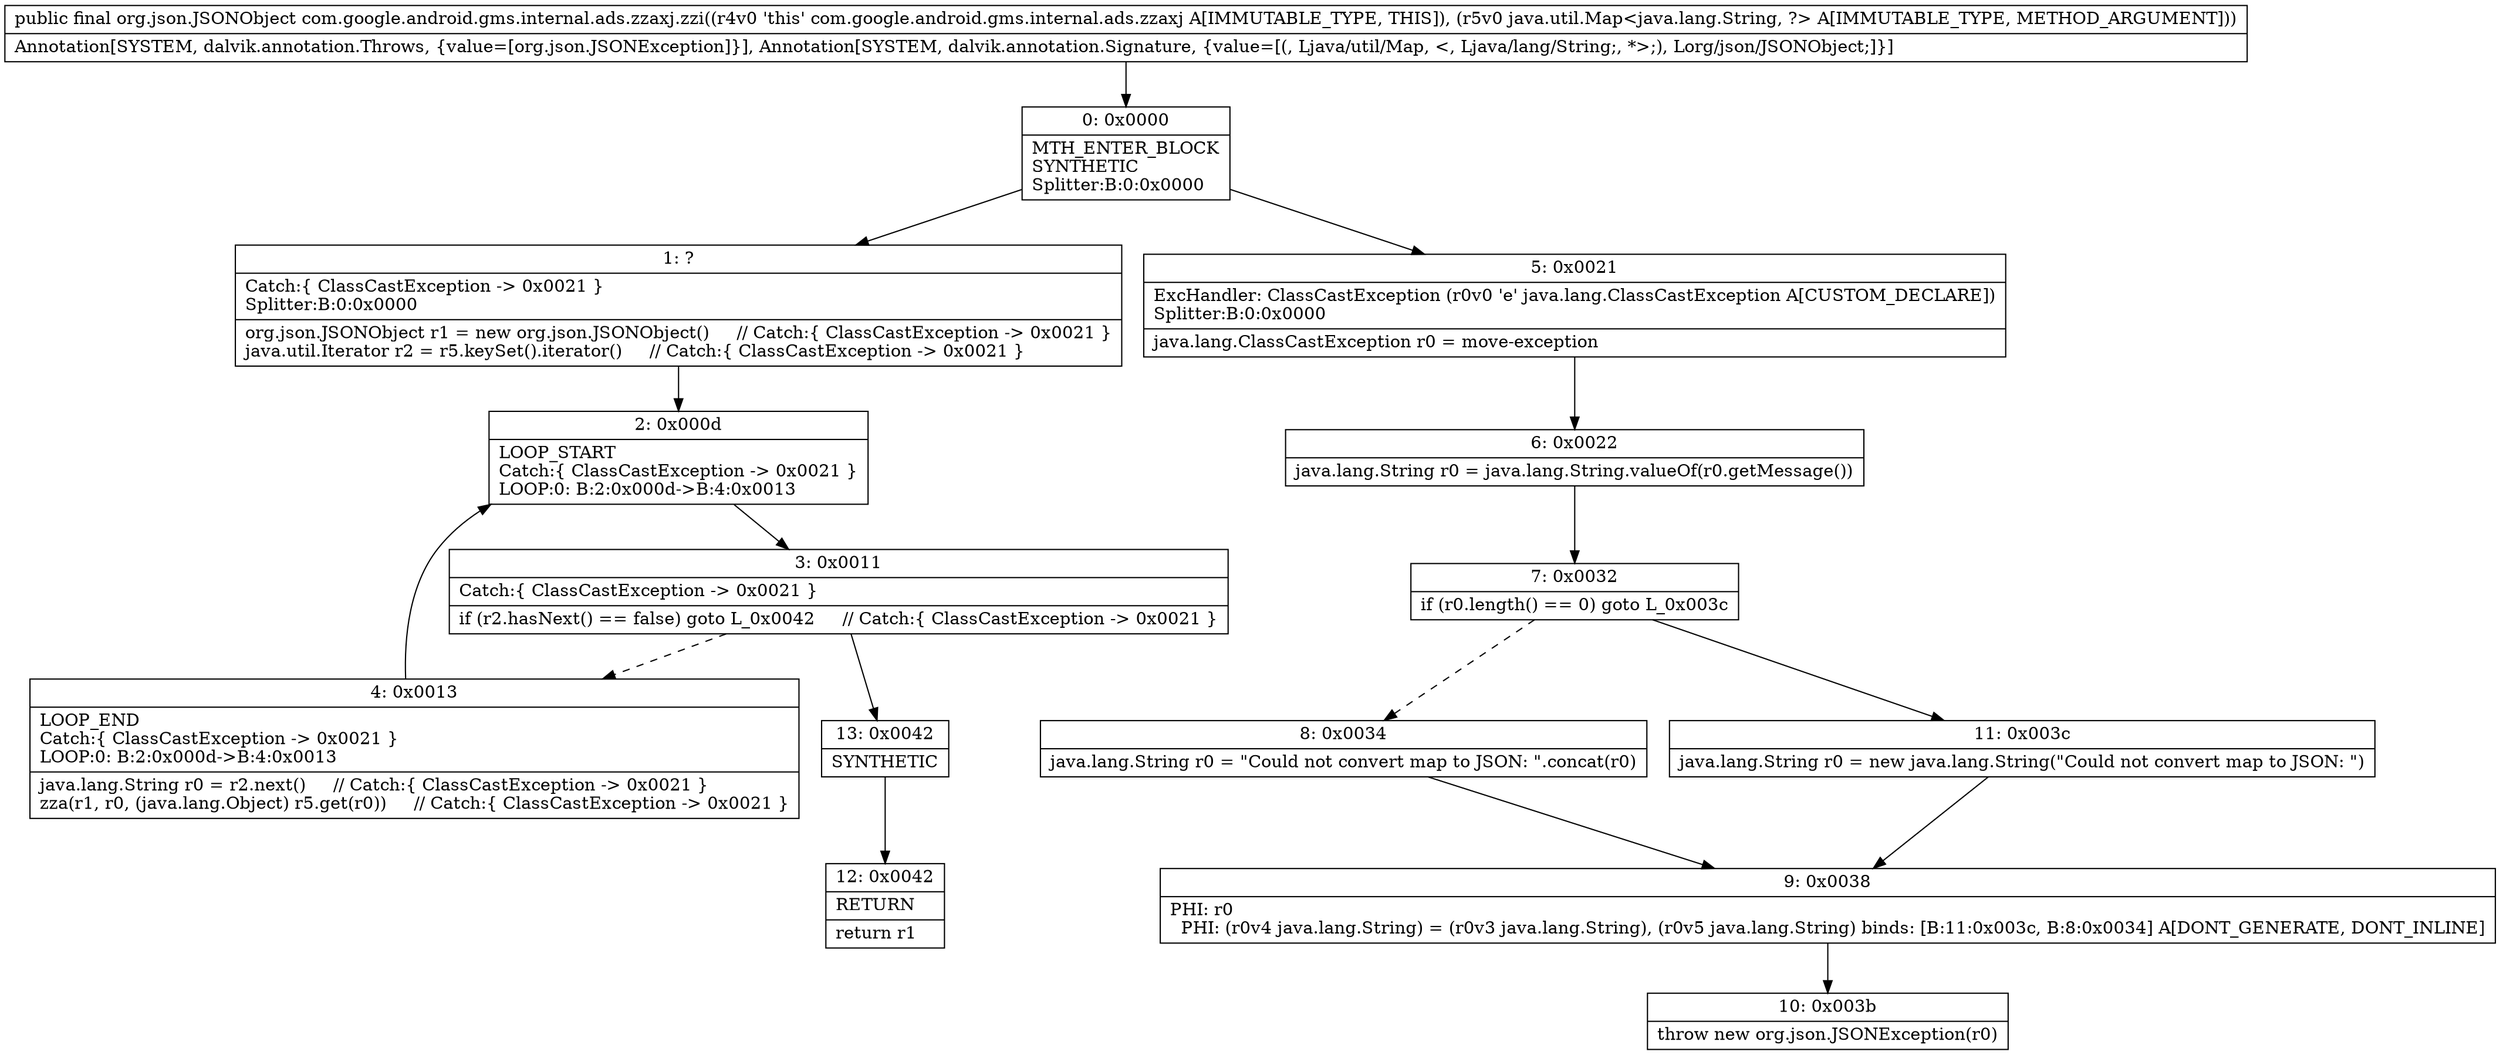 digraph "CFG forcom.google.android.gms.internal.ads.zzaxj.zzi(Ljava\/util\/Map;)Lorg\/json\/JSONObject;" {
Node_0 [shape=record,label="{0\:\ 0x0000|MTH_ENTER_BLOCK\lSYNTHETIC\lSplitter:B:0:0x0000\l}"];
Node_1 [shape=record,label="{1\:\ ?|Catch:\{ ClassCastException \-\> 0x0021 \}\lSplitter:B:0:0x0000\l|org.json.JSONObject r1 = new org.json.JSONObject()     \/\/ Catch:\{ ClassCastException \-\> 0x0021 \}\ljava.util.Iterator r2 = r5.keySet().iterator()     \/\/ Catch:\{ ClassCastException \-\> 0x0021 \}\l}"];
Node_2 [shape=record,label="{2\:\ 0x000d|LOOP_START\lCatch:\{ ClassCastException \-\> 0x0021 \}\lLOOP:0: B:2:0x000d\-\>B:4:0x0013\l}"];
Node_3 [shape=record,label="{3\:\ 0x0011|Catch:\{ ClassCastException \-\> 0x0021 \}\l|if (r2.hasNext() == false) goto L_0x0042     \/\/ Catch:\{ ClassCastException \-\> 0x0021 \}\l}"];
Node_4 [shape=record,label="{4\:\ 0x0013|LOOP_END\lCatch:\{ ClassCastException \-\> 0x0021 \}\lLOOP:0: B:2:0x000d\-\>B:4:0x0013\l|java.lang.String r0 = r2.next()     \/\/ Catch:\{ ClassCastException \-\> 0x0021 \}\lzza(r1, r0, (java.lang.Object) r5.get(r0))     \/\/ Catch:\{ ClassCastException \-\> 0x0021 \}\l}"];
Node_5 [shape=record,label="{5\:\ 0x0021|ExcHandler: ClassCastException (r0v0 'e' java.lang.ClassCastException A[CUSTOM_DECLARE])\lSplitter:B:0:0x0000\l|java.lang.ClassCastException r0 = move\-exception\l}"];
Node_6 [shape=record,label="{6\:\ 0x0022|java.lang.String r0 = java.lang.String.valueOf(r0.getMessage())\l}"];
Node_7 [shape=record,label="{7\:\ 0x0032|if (r0.length() == 0) goto L_0x003c\l}"];
Node_8 [shape=record,label="{8\:\ 0x0034|java.lang.String r0 = \"Could not convert map to JSON: \".concat(r0)\l}"];
Node_9 [shape=record,label="{9\:\ 0x0038|PHI: r0 \l  PHI: (r0v4 java.lang.String) = (r0v3 java.lang.String), (r0v5 java.lang.String) binds: [B:11:0x003c, B:8:0x0034] A[DONT_GENERATE, DONT_INLINE]\l}"];
Node_10 [shape=record,label="{10\:\ 0x003b|throw new org.json.JSONException(r0)\l}"];
Node_11 [shape=record,label="{11\:\ 0x003c|java.lang.String r0 = new java.lang.String(\"Could not convert map to JSON: \")\l}"];
Node_12 [shape=record,label="{12\:\ 0x0042|RETURN\l|return r1\l}"];
Node_13 [shape=record,label="{13\:\ 0x0042|SYNTHETIC\l}"];
MethodNode[shape=record,label="{public final org.json.JSONObject com.google.android.gms.internal.ads.zzaxj.zzi((r4v0 'this' com.google.android.gms.internal.ads.zzaxj A[IMMUTABLE_TYPE, THIS]), (r5v0 java.util.Map\<java.lang.String, ?\> A[IMMUTABLE_TYPE, METHOD_ARGUMENT]))  | Annotation[SYSTEM, dalvik.annotation.Throws, \{value=[org.json.JSONException]\}], Annotation[SYSTEM, dalvik.annotation.Signature, \{value=[(, Ljava\/util\/Map, \<, Ljava\/lang\/String;, *\>;), Lorg\/json\/JSONObject;]\}]\l}"];
MethodNode -> Node_0;
Node_0 -> Node_1;
Node_0 -> Node_5;
Node_1 -> Node_2;
Node_2 -> Node_3;
Node_3 -> Node_4[style=dashed];
Node_3 -> Node_13;
Node_4 -> Node_2;
Node_5 -> Node_6;
Node_6 -> Node_7;
Node_7 -> Node_8[style=dashed];
Node_7 -> Node_11;
Node_8 -> Node_9;
Node_9 -> Node_10;
Node_11 -> Node_9;
Node_13 -> Node_12;
}

